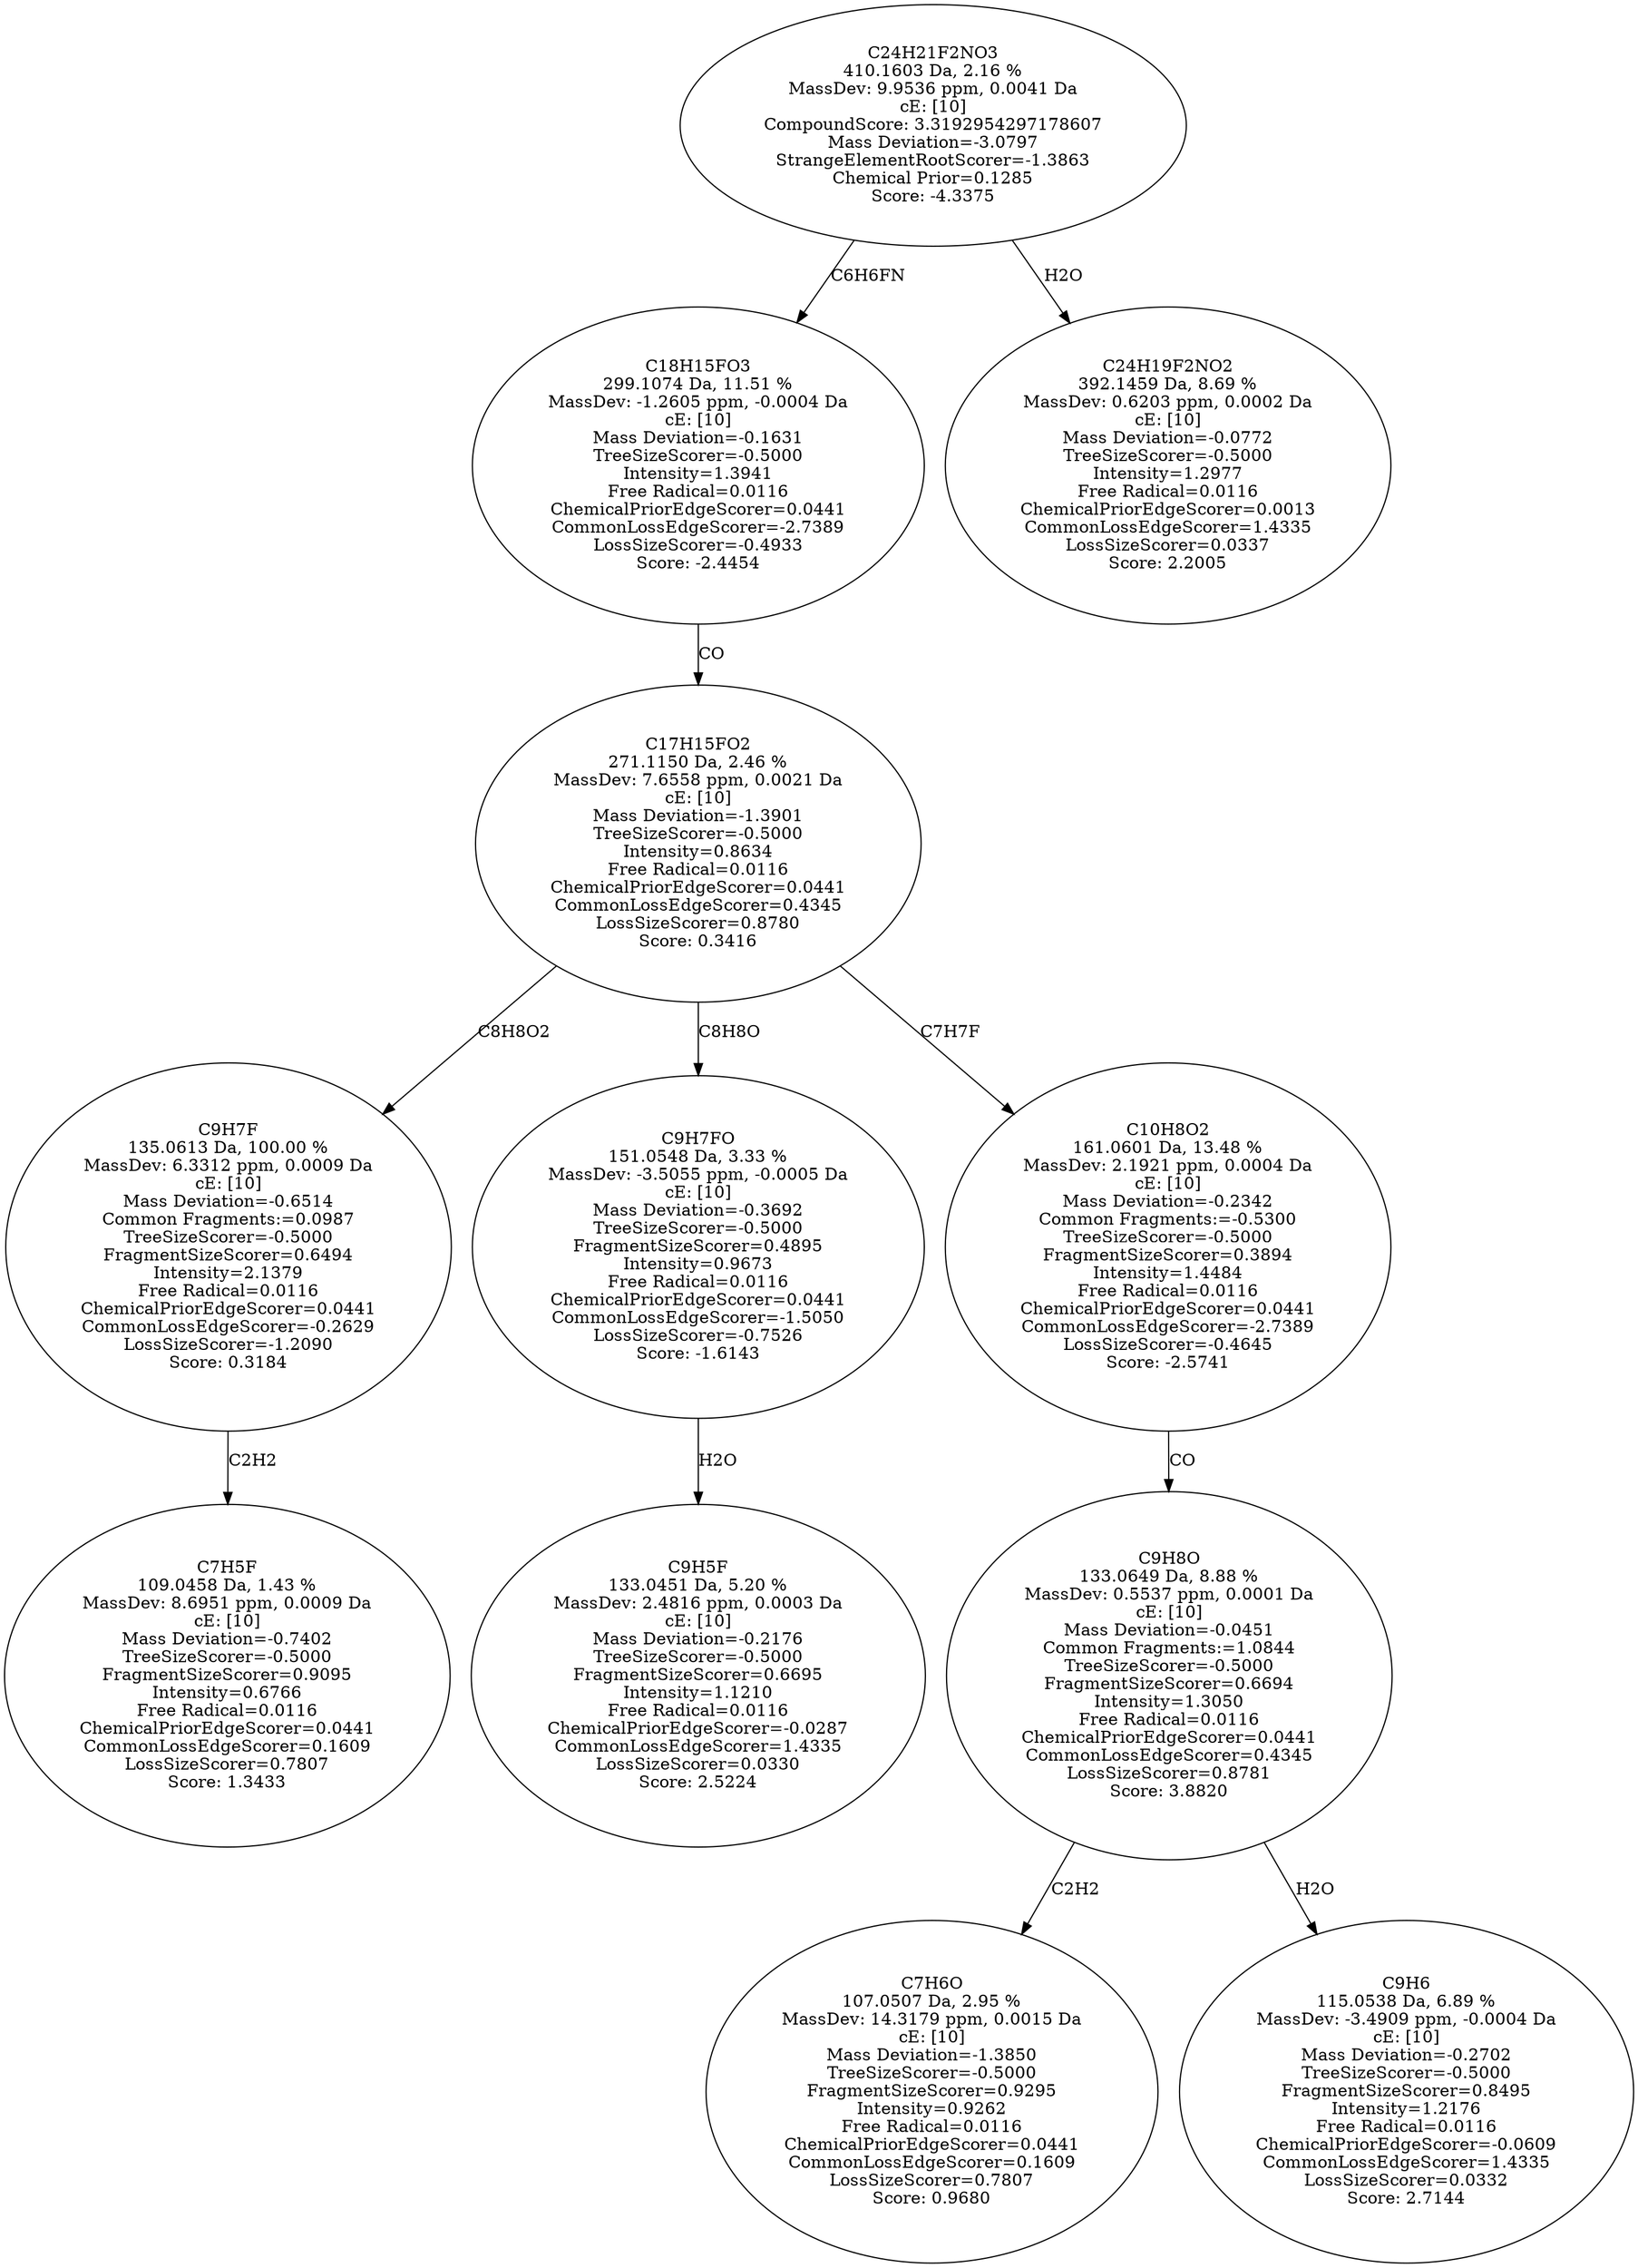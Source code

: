 strict digraph {
v1 [label="C7H5F\n109.0458 Da, 1.43 %\nMassDev: 8.6951 ppm, 0.0009 Da\ncE: [10]\nMass Deviation=-0.7402\nTreeSizeScorer=-0.5000\nFragmentSizeScorer=0.9095\nIntensity=0.6766\nFree Radical=0.0116\nChemicalPriorEdgeScorer=0.0441\nCommonLossEdgeScorer=0.1609\nLossSizeScorer=0.7807\nScore: 1.3433"];
v2 [label="C9H7F\n135.0613 Da, 100.00 %\nMassDev: 6.3312 ppm, 0.0009 Da\ncE: [10]\nMass Deviation=-0.6514\nCommon Fragments:=0.0987\nTreeSizeScorer=-0.5000\nFragmentSizeScorer=0.6494\nIntensity=2.1379\nFree Radical=0.0116\nChemicalPriorEdgeScorer=0.0441\nCommonLossEdgeScorer=-0.2629\nLossSizeScorer=-1.2090\nScore: 0.3184"];
v3 [label="C9H5F\n133.0451 Da, 5.20 %\nMassDev: 2.4816 ppm, 0.0003 Da\ncE: [10]\nMass Deviation=-0.2176\nTreeSizeScorer=-0.5000\nFragmentSizeScorer=0.6695\nIntensity=1.1210\nFree Radical=0.0116\nChemicalPriorEdgeScorer=-0.0287\nCommonLossEdgeScorer=1.4335\nLossSizeScorer=0.0330\nScore: 2.5224"];
v4 [label="C9H7FO\n151.0548 Da, 3.33 %\nMassDev: -3.5055 ppm, -0.0005 Da\ncE: [10]\nMass Deviation=-0.3692\nTreeSizeScorer=-0.5000\nFragmentSizeScorer=0.4895\nIntensity=0.9673\nFree Radical=0.0116\nChemicalPriorEdgeScorer=0.0441\nCommonLossEdgeScorer=-1.5050\nLossSizeScorer=-0.7526\nScore: -1.6143"];
v5 [label="C7H6O\n107.0507 Da, 2.95 %\nMassDev: 14.3179 ppm, 0.0015 Da\ncE: [10]\nMass Deviation=-1.3850\nTreeSizeScorer=-0.5000\nFragmentSizeScorer=0.9295\nIntensity=0.9262\nFree Radical=0.0116\nChemicalPriorEdgeScorer=0.0441\nCommonLossEdgeScorer=0.1609\nLossSizeScorer=0.7807\nScore: 0.9680"];
v6 [label="C9H6\n115.0538 Da, 6.89 %\nMassDev: -3.4909 ppm, -0.0004 Da\ncE: [10]\nMass Deviation=-0.2702\nTreeSizeScorer=-0.5000\nFragmentSizeScorer=0.8495\nIntensity=1.2176\nFree Radical=0.0116\nChemicalPriorEdgeScorer=-0.0609\nCommonLossEdgeScorer=1.4335\nLossSizeScorer=0.0332\nScore: 2.7144"];
v7 [label="C9H8O\n133.0649 Da, 8.88 %\nMassDev: 0.5537 ppm, 0.0001 Da\ncE: [10]\nMass Deviation=-0.0451\nCommon Fragments:=1.0844\nTreeSizeScorer=-0.5000\nFragmentSizeScorer=0.6694\nIntensity=1.3050\nFree Radical=0.0116\nChemicalPriorEdgeScorer=0.0441\nCommonLossEdgeScorer=0.4345\nLossSizeScorer=0.8781\nScore: 3.8820"];
v8 [label="C10H8O2\n161.0601 Da, 13.48 %\nMassDev: 2.1921 ppm, 0.0004 Da\ncE: [10]\nMass Deviation=-0.2342\nCommon Fragments:=-0.5300\nTreeSizeScorer=-0.5000\nFragmentSizeScorer=0.3894\nIntensity=1.4484\nFree Radical=0.0116\nChemicalPriorEdgeScorer=0.0441\nCommonLossEdgeScorer=-2.7389\nLossSizeScorer=-0.4645\nScore: -2.5741"];
v9 [label="C17H15FO2\n271.1150 Da, 2.46 %\nMassDev: 7.6558 ppm, 0.0021 Da\ncE: [10]\nMass Deviation=-1.3901\nTreeSizeScorer=-0.5000\nIntensity=0.8634\nFree Radical=0.0116\nChemicalPriorEdgeScorer=0.0441\nCommonLossEdgeScorer=0.4345\nLossSizeScorer=0.8780\nScore: 0.3416"];
v10 [label="C18H15FO3\n299.1074 Da, 11.51 %\nMassDev: -1.2605 ppm, -0.0004 Da\ncE: [10]\nMass Deviation=-0.1631\nTreeSizeScorer=-0.5000\nIntensity=1.3941\nFree Radical=0.0116\nChemicalPriorEdgeScorer=0.0441\nCommonLossEdgeScorer=-2.7389\nLossSizeScorer=-0.4933\nScore: -2.4454"];
v11 [label="C24H19F2NO2\n392.1459 Da, 8.69 %\nMassDev: 0.6203 ppm, 0.0002 Da\ncE: [10]\nMass Deviation=-0.0772\nTreeSizeScorer=-0.5000\nIntensity=1.2977\nFree Radical=0.0116\nChemicalPriorEdgeScorer=0.0013\nCommonLossEdgeScorer=1.4335\nLossSizeScorer=0.0337\nScore: 2.2005"];
v12 [label="C24H21F2NO3\n410.1603 Da, 2.16 %\nMassDev: 9.9536 ppm, 0.0041 Da\ncE: [10]\nCompoundScore: 3.3192954297178607\nMass Deviation=-3.0797\nStrangeElementRootScorer=-1.3863\nChemical Prior=0.1285\nScore: -4.3375"];
v2 -> v1 [label="C2H2"];
v9 -> v2 [label="C8H8O2"];
v4 -> v3 [label="H2O"];
v9 -> v4 [label="C8H8O"];
v7 -> v5 [label="C2H2"];
v7 -> v6 [label="H2O"];
v8 -> v7 [label="CO"];
v9 -> v8 [label="C7H7F"];
v10 -> v9 [label="CO"];
v12 -> v10 [label="C6H6FN"];
v12 -> v11 [label="H2O"];
}